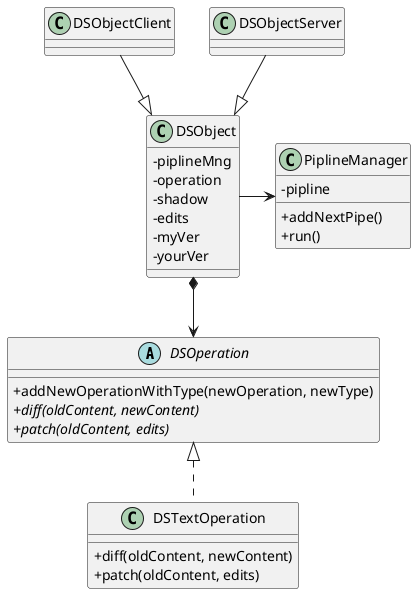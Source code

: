 @startuml
skinparam classAttributeIconSize 0

abstract class DSOperation {
+addNewOperationWithType(newOperation, newType)
{abstract}+diff(oldContent, newContent)
{abstract}+patch(oldContent, edits)
}

class DSTextOperation{
+diff(oldContent, newContent)
+patch(oldContent, edits)
}



class PiplineManager {
-pipline
+addNextPipe()
+run()
}

class DSObject {
-piplineMng
-operation
-shadow
-edits
-myVer
-yourVer
}

class DSObjectClient {

}

class DSObjectServer {

}

DSObject -> PiplineManager
DSObject *--> DSOperation 
DSObjectClient --|> DSObject
DSObjectServer --|> DSObject
DSOperation <|..  DSTextOperation

@enduml
